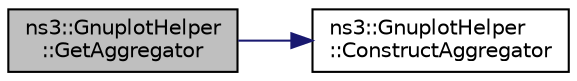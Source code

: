 digraph "ns3::GnuplotHelper::GetAggregator"
{
 // LATEX_PDF_SIZE
  edge [fontname="Helvetica",fontsize="10",labelfontname="Helvetica",labelfontsize="10"];
  node [fontname="Helvetica",fontsize="10",shape=record];
  rankdir="LR";
  Node1 [label="ns3::GnuplotHelper\l::GetAggregator",height=0.2,width=0.4,color="black", fillcolor="grey75", style="filled", fontcolor="black",tooltip="Gets the aggregator."];
  Node1 -> Node2 [color="midnightblue",fontsize="10",style="solid",fontname="Helvetica"];
  Node2 [label="ns3::GnuplotHelper\l::ConstructAggregator",height=0.2,width=0.4,color="black", fillcolor="white", style="filled",URL="$classns3_1_1_gnuplot_helper.html#adfc20ddca26ff51ca0916a3a08627f9f",tooltip="Constructs the aggregator."];
}
